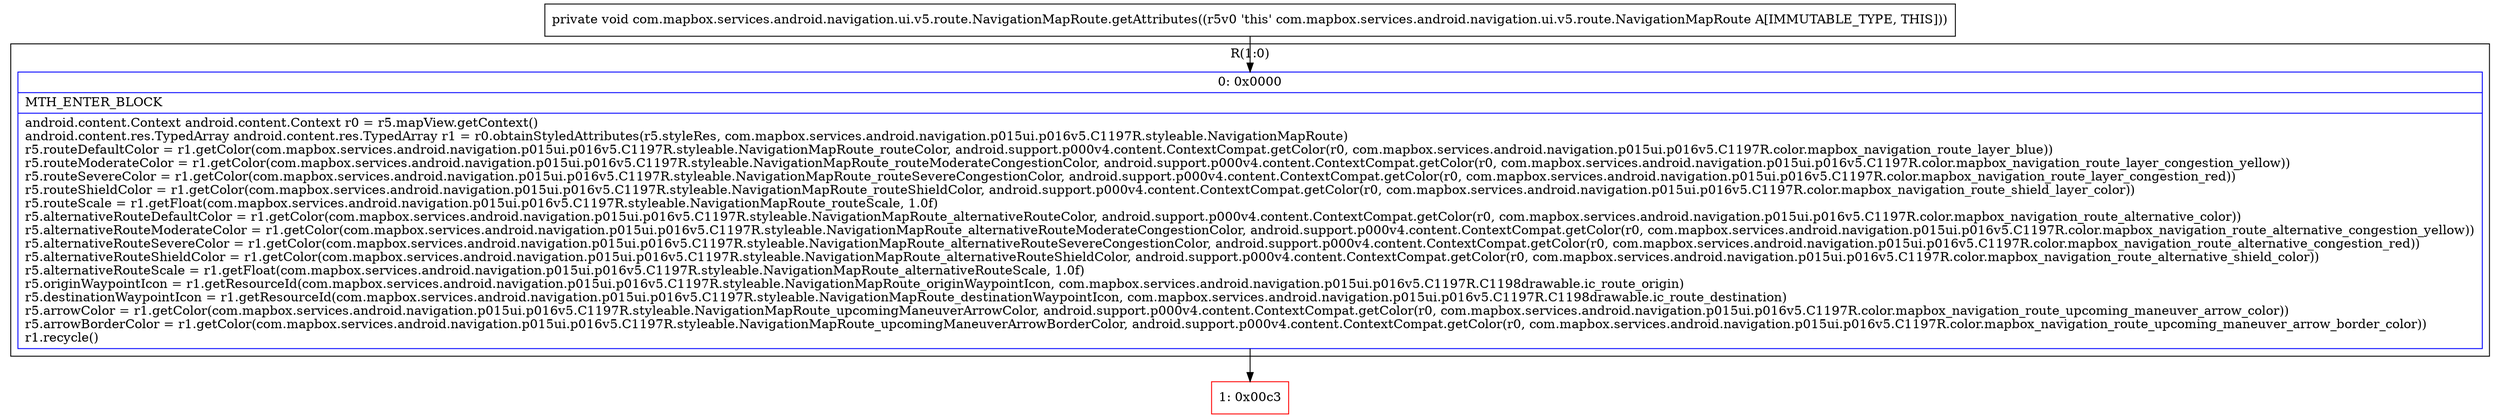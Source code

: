 digraph "CFG forcom.mapbox.services.android.navigation.ui.v5.route.NavigationMapRoute.getAttributes()V" {
subgraph cluster_Region_2134168253 {
label = "R(1:0)";
node [shape=record,color=blue];
Node_0 [shape=record,label="{0\:\ 0x0000|MTH_ENTER_BLOCK\l|android.content.Context android.content.Context r0 = r5.mapView.getContext()\landroid.content.res.TypedArray android.content.res.TypedArray r1 = r0.obtainStyledAttributes(r5.styleRes, com.mapbox.services.android.navigation.p015ui.p016v5.C1197R.styleable.NavigationMapRoute)\lr5.routeDefaultColor = r1.getColor(com.mapbox.services.android.navigation.p015ui.p016v5.C1197R.styleable.NavigationMapRoute_routeColor, android.support.p000v4.content.ContextCompat.getColor(r0, com.mapbox.services.android.navigation.p015ui.p016v5.C1197R.color.mapbox_navigation_route_layer_blue))\lr5.routeModerateColor = r1.getColor(com.mapbox.services.android.navigation.p015ui.p016v5.C1197R.styleable.NavigationMapRoute_routeModerateCongestionColor, android.support.p000v4.content.ContextCompat.getColor(r0, com.mapbox.services.android.navigation.p015ui.p016v5.C1197R.color.mapbox_navigation_route_layer_congestion_yellow))\lr5.routeSevereColor = r1.getColor(com.mapbox.services.android.navigation.p015ui.p016v5.C1197R.styleable.NavigationMapRoute_routeSevereCongestionColor, android.support.p000v4.content.ContextCompat.getColor(r0, com.mapbox.services.android.navigation.p015ui.p016v5.C1197R.color.mapbox_navigation_route_layer_congestion_red))\lr5.routeShieldColor = r1.getColor(com.mapbox.services.android.navigation.p015ui.p016v5.C1197R.styleable.NavigationMapRoute_routeShieldColor, android.support.p000v4.content.ContextCompat.getColor(r0, com.mapbox.services.android.navigation.p015ui.p016v5.C1197R.color.mapbox_navigation_route_shield_layer_color))\lr5.routeScale = r1.getFloat(com.mapbox.services.android.navigation.p015ui.p016v5.C1197R.styleable.NavigationMapRoute_routeScale, 1.0f)\lr5.alternativeRouteDefaultColor = r1.getColor(com.mapbox.services.android.navigation.p015ui.p016v5.C1197R.styleable.NavigationMapRoute_alternativeRouteColor, android.support.p000v4.content.ContextCompat.getColor(r0, com.mapbox.services.android.navigation.p015ui.p016v5.C1197R.color.mapbox_navigation_route_alternative_color))\lr5.alternativeRouteModerateColor = r1.getColor(com.mapbox.services.android.navigation.p015ui.p016v5.C1197R.styleable.NavigationMapRoute_alternativeRouteModerateCongestionColor, android.support.p000v4.content.ContextCompat.getColor(r0, com.mapbox.services.android.navigation.p015ui.p016v5.C1197R.color.mapbox_navigation_route_alternative_congestion_yellow))\lr5.alternativeRouteSevereColor = r1.getColor(com.mapbox.services.android.navigation.p015ui.p016v5.C1197R.styleable.NavigationMapRoute_alternativeRouteSevereCongestionColor, android.support.p000v4.content.ContextCompat.getColor(r0, com.mapbox.services.android.navigation.p015ui.p016v5.C1197R.color.mapbox_navigation_route_alternative_congestion_red))\lr5.alternativeRouteShieldColor = r1.getColor(com.mapbox.services.android.navigation.p015ui.p016v5.C1197R.styleable.NavigationMapRoute_alternativeRouteShieldColor, android.support.p000v4.content.ContextCompat.getColor(r0, com.mapbox.services.android.navigation.p015ui.p016v5.C1197R.color.mapbox_navigation_route_alternative_shield_color))\lr5.alternativeRouteScale = r1.getFloat(com.mapbox.services.android.navigation.p015ui.p016v5.C1197R.styleable.NavigationMapRoute_alternativeRouteScale, 1.0f)\lr5.originWaypointIcon = r1.getResourceId(com.mapbox.services.android.navigation.p015ui.p016v5.C1197R.styleable.NavigationMapRoute_originWaypointIcon, com.mapbox.services.android.navigation.p015ui.p016v5.C1197R.C1198drawable.ic_route_origin)\lr5.destinationWaypointIcon = r1.getResourceId(com.mapbox.services.android.navigation.p015ui.p016v5.C1197R.styleable.NavigationMapRoute_destinationWaypointIcon, com.mapbox.services.android.navigation.p015ui.p016v5.C1197R.C1198drawable.ic_route_destination)\lr5.arrowColor = r1.getColor(com.mapbox.services.android.navigation.p015ui.p016v5.C1197R.styleable.NavigationMapRoute_upcomingManeuverArrowColor, android.support.p000v4.content.ContextCompat.getColor(r0, com.mapbox.services.android.navigation.p015ui.p016v5.C1197R.color.mapbox_navigation_route_upcoming_maneuver_arrow_color))\lr5.arrowBorderColor = r1.getColor(com.mapbox.services.android.navigation.p015ui.p016v5.C1197R.styleable.NavigationMapRoute_upcomingManeuverArrowBorderColor, android.support.p000v4.content.ContextCompat.getColor(r0, com.mapbox.services.android.navigation.p015ui.p016v5.C1197R.color.mapbox_navigation_route_upcoming_maneuver_arrow_border_color))\lr1.recycle()\l}"];
}
Node_1 [shape=record,color=red,label="{1\:\ 0x00c3}"];
MethodNode[shape=record,label="{private void com.mapbox.services.android.navigation.ui.v5.route.NavigationMapRoute.getAttributes((r5v0 'this' com.mapbox.services.android.navigation.ui.v5.route.NavigationMapRoute A[IMMUTABLE_TYPE, THIS])) }"];
MethodNode -> Node_0;
Node_0 -> Node_1;
}

